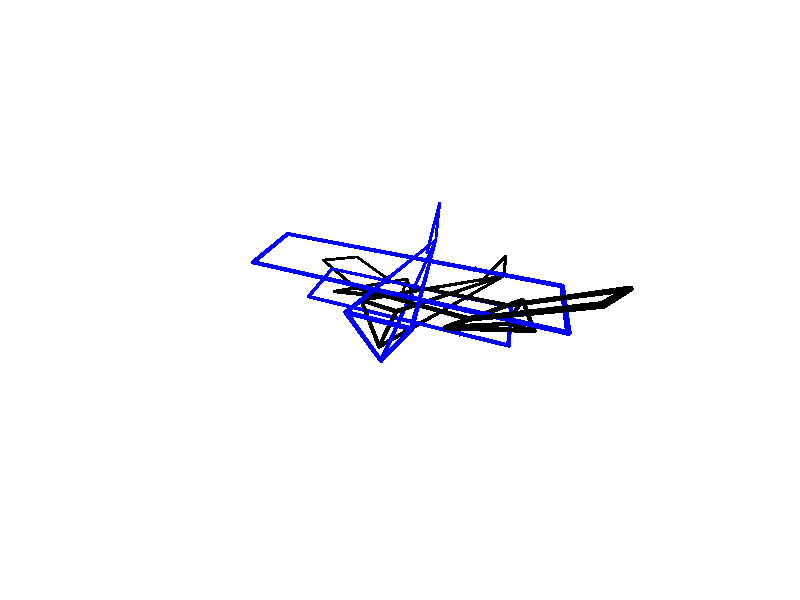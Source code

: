 //Low-poly spaceship!

background { rgb<1,1,1> }

camera {
        location <-1,3,3>*2.3
        look_at <0,0,0>
        angle 110
}


light_source { <7,7,7> color rgb<1,1,1> }

#declare A = <-6,0,-3>; // 0
#declare B = <-5,0,0>;  // 1     
#declare C = <-1,0,1>;  // 2
#declare D = <-1,0,-3>; // 3
#declare E = <6,0,-3>;  // 4
#declare F = <5,0,0>;   // 5
#declare G = <1,0,1>;   // 6
#declare H = <1,0,-3>;  // 7
#declare I = <0,0,-4>;  // 8
#declare J = <0,0,3>;   // 9
#declare K = <0,1,-3>;  // 10
#declare L = <0,1,2>;   // 11
#declare M = <0,2,-4>;  // 12
#declare N = <-2,-.5,0>;// 13
#declare O = <-3,-.5,0>;// 14
#declare P = <-2.5,0,0>;// 15
#declare Q = <-2.5,0,2>;// 16
#declare R = <3,-.5,0>; // 17
#declare S = <2,-.5,0>; // 18
#declare T = <2.5,0,0>; // 19
#declare U = <2.5,0,2>; // 20


#declare B0 = <-5, 1.2, 1>;
#declare B1 = <-5, 1.2, -1>;
#declare B2 = <5, 1.2, 1>;
#declare B3 = <5, 1.2, -1>;
#declare B4 = <4, -1, 0>;
#declare B5 = <4, -1, -2>;
#declare B6 = <-4, -1, 0>;
#declare B7 = <-4, -1, -2>;
#declare B8 = <-1, 1, 2>;
#declare B9 = <1, 1, 2>;
#declare B10 = <0, -1, -6>;
#declare B11 = <0, -1, 2>;
#declare B12 = <0, -.5, -4>;
#declare B13 = <0, 1, -6>;

// DELTA
#declare C0 = <0,0,2>;
#declare C1 = <-1,0,0>;
#declare C2 = <0,1,0>;
#declare C3 = <1,0,0>;
#declare C4 = <0,-1,0>;
#declare C5 = <0,0,-4>;
#declare C6 = <0,3,-5>;
#declare C7 = <0,1,-6>;                 
#declare C8 = <0,2,-5>;
#declare C9 = <0,-2,-5>;
#declare C10 = <0,-1,-6>;
#declare C11 = <0,-3,-5>;
#declare C12 = <-3,0,-5>;
#declare C13 = <-1,0,-6>;
#declare C14 = <-2,0,-5>;
#declare C15 = <2,0,-5>;
#declare C16 = <1,0,-6>;
#declare C17 = <3,0,-5>;

// EPSILON
#declare D0 = <-3,3,1>;
#declare D1 = <-3,3,-3>;
#declare D2 = <-1,1,-1>;
#declare D3 = <-1,1,1>;
#declare D4 = <-3,-3,1>;
#declare D5 = <-3,-3,-3>;
#declare D6 = <-1,-1,-1>;
#declare D7 = <-1,-1,1>;
#declare D8 = <3,3,1>;
#declare D9 = <3,3,-3>;
#declare D10 = <1,1,-1>;
#declare D11 = <1,1,1>;
#declare D12 = <3,-3,1>;
#declare D13 = <3,-3,-3>;
#declare D14 = <1,-1,-1>;
#declare D15 = <1,-1,1>;
#declare D16 = <0,0,-5>;

#declare AA = <-3,0,-3>; 
#declare AB = <-3,0,-2>;
#declare AC = <0,0,3>;
#declare AD = <3,0,-2>;
#declare AE = <3,0,-3>;
#declare AF = <-1, 1.5,-3>;
#declare AG = <0,2,-3>;
#declare AH = <1,1.5,-3>;
#declare AI = <0,0,-3>;


// Zeta
#declare Z0 = <-6, 1, 0>;
#declare Z1 = <-6, 1, -2>;
#declare Z2 = <-3, 0, -2>;
#declare Z3 = <-3, 0, 0>;
#declare Z4 = <3, 0, 0>;
#declare Z5 = <3, 0, -2>;
#declare Z6 = <6, 1, -2>;
#declare Z7 = <6, 1, 0>;
#declare Z8 = <-1, 0, 1>;
#declare Z9 = <0, -1.5, 1>;
#declare Z10 = <1, 0, 1>;
#declare Z11 = <0,0, -7>;
#declare Z12 = <2.5, -1, -3>;
#declare Z13 = <3, 0, -3>;
#declare Z14 = <3.5, -1, -3>;
#declare Z15 = <3, 0, 1>;
#declare Z16 = <-3, 0, 1>;
#declare Z17 = <-2.5, -1, -3>;
#declare Z18 = <-3, 0, -3>;
#declare Z19 = <-3.5, -1, -3>;
#declare Z20 = <0, 1, -7>;
#declare Z21 = <0, 0, -5>;

// Theta

#declare T0 = <-6,0,-1>;
#declare T1 = <-6,0,-1>;
#declare T2 = <-6,0,-1>;
#declare T3 = <-6,0,-1>;
#declare T4 = <-6,0,-1>;
#declare T5 = <-6,0,-1>;
#declare T6 = <-6,0,-1>;
#declare T7 = <-6,0,-1>;
#declare T8 = <-6,0,-1>;
#declare T9 = <-6,0,-1>;
#declare T10 = <-6,0,-1>;
#declare T11 = <-6,0,-1>;
#declare T12 = <-6,0,-1>;
#declare T13 = <-6,0,-1>;
#declare T14 = <-6,0,-1>;
#declare T15 = <-6,0,-1>;
#declare T16 = <-6,0,-1>;
#declare T17 = <-6,0,-1>;
#declare T18 = <-6,0,-1>;
#declare T19 = <-6,0,-1>;
#declare T20 = <-6,0,-1>;
#declare T21 = <-6,0,-1>;
#declare T22 = <-6,0,-1>;
#declare T23 = <-6,0,-1>;


#declare THICK = .075;

//  a  b  c  d  e  f  g  h  i  j  k  l  m  n  o  p  q  r  s  t  u
//  0  1  2  3  4  5  6  7  8  9  10 11 12 13 14 15 16 17 18 19 20



#declare ship_linesE = union {
        sphere_sweep { linear_spline 2, D0 THICK, D1 THICK }
        sphere_sweep { linear_spline 2, D0 THICK, D3 THICK }
        sphere_sweep { linear_spline 2, D1 THICK, D2 THICK }
        sphere_sweep { linear_spline 2, D2 THICK, D3 THICK }
        sphere_sweep { linear_spline 2, D4 THICK, D5 THICK }
        sphere_sweep { linear_spline 2, D4 THICK, D7 THICK }
        sphere_sweep { linear_spline 2, D5 THICK, D6 THICK }
        sphere_sweep { linear_spline 2, D6 THICK, D7 THICK }
        sphere_sweep { linear_spline 2, D8 THICK, D9 THICK }
        sphere_sweep { linear_spline 2, D8 THICK, D11 THICK }
        sphere_sweep { linear_spline 2, D9 THICK, D10 THICK }
        sphere_sweep { linear_spline 2, D10 THICK, D11 THICK }
        sphere_sweep { linear_spline 2, D12 THICK, D13 THICK }
        sphere_sweep { linear_spline 2, D12 THICK, D15 THICK }
        sphere_sweep { linear_spline 2, D13 THICK, D14 THICK }
        sphere_sweep { linear_spline 2, D14 THICK, D15 THICK }
        sphere_sweep { linear_spline 2, D2 THICK, D10 THICK }
        sphere_sweep { linear_spline 2, D3 THICK, D11 THICK }
        sphere_sweep { linear_spline 2, D6 THICK, D14 THICK }
        sphere_sweep { linear_spline 2, D7 THICK, D15 THICK }
        sphere_sweep { linear_spline 2, D2 THICK, D6 THICK }
        sphere_sweep { linear_spline 2, D3 THICK, D7 THICK }
        sphere_sweep { linear_spline 2, D10 THICK, D14 THICK }
        sphere_sweep { linear_spline 2, D11 THICK, D15 THICK }
        
        sphere_sweep { linear_spline 2, D16 THICK, D2 THICK }
        sphere_sweep { linear_spline 2, D16 THICK, D6 THICK }
        sphere_sweep { linear_spline 2, D16 THICK, D10 THICK }
        sphere_sweep { linear_spline 2, D16 THICK, D14 THICK }
        

        
        texture { pigment { color rgb<1,0,0> }  finish { ambient 1 } }
}

#declare ship_linesD = union {
    sphere_sweep { linear_spline 2, C0 THICK, C1 THICK }
    sphere_sweep { linear_spline 2, C0 THICK, C2 THICK }
    sphere_sweep { linear_spline 2, C0 THICK, C3 THICK }
    sphere_sweep { linear_spline 2, C0 THICK, C4 THICK }
    sphere_sweep { linear_spline 2, C1 THICK, C2 THICK }
    sphere_sweep { linear_spline 2, C2 THICK, C3 THICK }
    sphere_sweep { linear_spline 2, C3 THICK, C4 THICK }
    sphere_sweep { linear_spline 2, C1 THICK, C4 THICK }
    sphere_sweep { linear_spline 2, C5 THICK, C1 THICK }
    sphere_sweep { linear_spline 2, C5 THICK, C2 THICK }
    sphere_sweep { linear_spline 2, C5 THICK, C3 THICK }
    sphere_sweep { linear_spline 2, C5 THICK, C4 THICK }
    sphere_sweep { linear_spline 2, C5 THICK, C12 THICK }
    sphere_sweep { linear_spline 2, C5 THICK, C14 THICK }
    sphere_sweep { linear_spline 2, C13 THICK, C12 THICK }
    sphere_sweep { linear_spline 2, C13 THICK, C14 THICK }
    sphere_sweep { linear_spline 2, C5 THICK, C15 THICK }
    sphere_sweep { linear_spline 2, C5 THICK, C17 THICK }
    sphere_sweep { linear_spline 2, C16 THICK, C15 THICK }
    sphere_sweep { linear_spline 2, C16 THICK, C17 THICK }
    sphere_sweep { linear_spline 2, C5 THICK, C6 THICK }
    sphere_sweep { linear_spline 2, C5 THICK, C8 THICK }
    sphere_sweep { linear_spline 2, C7 THICK, C6 THICK }
    sphere_sweep { linear_spline 2, C7 THICK, C8 THICK }
    sphere_sweep { linear_spline 2, C5 THICK, C11 THICK }
    sphere_sweep { linear_spline 2, C5 THICK, C9 THICK }
    sphere_sweep { linear_spline 2, C10 THICK, C11 THICK }
    sphere_sweep { linear_spline 2, C10 THICK, C9 THICK }
        
    texture { pigment { color rgb<0,1,1> }  finish { ambient 1 } }
}

#declare ship_linesC = union {
        sphere_sweep { linear_spline 2, B0 THICK, B1 THICK }
        sphere_sweep { linear_spline 2, B1 THICK, B3 THICK }
        sphere_sweep { linear_spline 2, B2 THICK, B3 THICK }
        sphere_sweep { linear_spline 2, B0 THICK, B2 THICK }
        sphere_sweep { linear_spline 2, B4 THICK, B5 THICK }
        sphere_sweep { linear_spline 2, B4 THICK, B6 THICK }
        sphere_sweep { linear_spline 2, B7 THICK, B5 THICK }
        sphere_sweep { linear_spline 2, B6 THICK, B7 THICK }
        sphere_sweep { linear_spline 2, B8 THICK, B10 THICK }
        sphere_sweep { linear_spline 2, B9 THICK, B10 THICK }
        sphere_sweep { linear_spline 2, B11 THICK, B10 THICK }
        sphere_sweep { linear_spline 2, B8 THICK, B9 THICK }
        sphere_sweep { linear_spline 2, B9 THICK, B11 THICK }
        sphere_sweep { linear_spline 2, B8 THICK, B11 THICK }
        sphere_sweep { linear_spline 2, B10 THICK, B13 THICK }
        sphere_sweep { linear_spline 2, B12 THICK, B13 THICK }
        
        
        
        texture { pigment { color rgb<0,0,1> }  finish { ambient 1 } }
}

#declare ship_linesB = union {
        sphere_sweep { linear_spline 2, AA THICK, AB THICK }
        sphere_sweep { linear_spline 2, AB THICK, AC THICK }
        sphere_sweep { linear_spline 2, AB THICK, AC THICK }        
        sphere_sweep { linear_spline 2, AC THICK, AD THICK }
        sphere_sweep { linear_spline 2, AC THICK, AG THICK }
        sphere_sweep { linear_spline 2, AC THICK, AI THICK }
        sphere_sweep { linear_spline 2, AC THICK, AF THICK }
        sphere_sweep { linear_spline 2, AC THICK, AH THICK }
        sphere_sweep { linear_spline 2, AD THICK, AE THICK }
        sphere_sweep { linear_spline 2, AA THICK, AE THICK }        
        sphere_sweep { linear_spline 2, AH THICK, AI THICK }
        sphere_sweep { linear_spline 2, AF THICK, AI THICK }
        sphere_sweep { linear_spline 2, AG THICK, AI THICK }
        
        
        texture { pigment { color rgb<1,1,0> }  finish { ambient 1 } }
}

#declare ship_linesA = union {
        sphere_sweep { linear_spline 2, A THICK, B THICK }
        sphere_sweep { linear_spline 2, A THICK, D THICK }
        sphere_sweep { linear_spline 2, B THICK, C THICK }        
        sphere_sweep { linear_spline 2, C THICK, D THICK }
        sphere_sweep { linear_spline 2, C THICK, J THICK }
        sphere_sweep { linear_spline 2, C THICK, L THICK }        
        sphere_sweep { linear_spline 2, D THICK, I THICK }
        sphere_sweep { linear_spline 2, D THICK, K THICK }        
        sphere_sweep { linear_spline 2, E THICK, H THICK }
        sphere_sweep { linear_spline 2, E THICK, F THICK }        
        sphere_sweep { linear_spline 2, F THICK, G THICK }        
        sphere_sweep { linear_spline 2, G THICK, H THICK }
        sphere_sweep { linear_spline 2, G THICK, J THICK }
        sphere_sweep { linear_spline 2, G THICK, L THICK }        
        sphere_sweep { linear_spline 2, H THICK, I THICK }
        sphere_sweep { linear_spline 2, H THICK, K THICK }        
        sphere_sweep { linear_spline 2, I THICK, K THICK }
        sphere_sweep { linear_spline 2, I THICK, M THICK }        
        sphere_sweep { linear_spline 2, J THICK, L THICK }        
        sphere_sweep { linear_spline 2, K THICK, L THICK }
        sphere_sweep { linear_spline 2, K THICK, M THICK }                
        sphere_sweep { linear_spline 2, N THICK, O THICK }
        sphere_sweep { linear_spline 2, N THICK, P THICK }
        sphere_sweep { linear_spline 2, N THICK, Q THICK }        
        sphere_sweep { linear_spline 2, O THICK, P THICK }       
        sphere_sweep { linear_spline 2, O THICK, Q THICK }        
        sphere_sweep { linear_spline 2, P THICK, Q THICK }        
        sphere_sweep { linear_spline 2, R THICK, S THICK }
        sphere_sweep { linear_spline 2, R THICK, T THICK }
        sphere_sweep { linear_spline 2, R THICK, U THICK }        
        sphere_sweep { linear_spline 2, S THICK, T THICK }
        sphere_sweep { linear_spline 2, S THICK, U THICK }        
        sphere_sweep { linear_spline 2, T THICK, U THICK }
        
        
        texture { pigment { color rgb<0,1,0> }  finish { ambient 1 } }
}

#declare ship_linesE = union {
        sphere_sweep { linear_spline 2, Z0 THICK, Z1 THICK }
        sphere_sweep { linear_spline 2, Z1 THICK, Z2 THICK }
        sphere_sweep { linear_spline 2, Z2 THICK, Z3 THICK }
        sphere_sweep { linear_spline 2, Z0 THICK, Z3 THICK }
        sphere_sweep { linear_spline 2, Z2 THICK, Z5 THICK }
        sphere_sweep { linear_spline 2, Z3 THICK, Z4 THICK }
        sphere_sweep { linear_spline 2, Z4 THICK, Z5 THICK }
        sphere_sweep { linear_spline 2, Z5 THICK, Z6 THICK }
        sphere_sweep { linear_spline 2, Z6 THICK, Z7 THICK }
        sphere_sweep { linear_spline 2, Z4 THICK, Z7 THICK }
        sphere_sweep { linear_spline 2, Z8 THICK, Z9 THICK }
        sphere_sweep { linear_spline 2, Z9 THICK, Z10 THICK }
        sphere_sweep { linear_spline 2, Z8 THICK, Z10 THICK }
        sphere_sweep { linear_spline 2, Z9 THICK, Z11 THICK }
        sphere_sweep { linear_spline 2, Z8 THICK, Z11 THICK }        
        sphere_sweep { linear_spline 2, Z10 THICK, Z11 THICK }
        sphere_sweep { linear_spline 2, Z12 THICK, Z15 THICK }
        sphere_sweep { linear_spline 2, Z13 THICK, Z15 THICK }
        sphere_sweep { linear_spline 2, Z14 THICK, Z15 THICK }
        sphere_sweep { linear_spline 2, Z12 THICK, Z13 THICK }
        sphere_sweep { linear_spline 2, Z13 THICK, Z14 THICK }
        sphere_sweep { linear_spline 2, Z12 THICK, Z14 THICK }
        sphere_sweep { linear_spline 2, Z17 THICK, Z16 THICK }
        sphere_sweep { linear_spline 2, Z18 THICK, Z16 THICK }
        sphere_sweep { linear_spline 2, Z19 THICK, Z16 THICK }
        sphere_sweep { linear_spline 2, Z17 THICK, Z18 THICK }
        sphere_sweep { linear_spline 2, Z18 THICK, Z19 THICK }
        sphere_sweep { linear_spline 2, Z17 THICK, Z19 THICK }
        sphere_sweep { linear_spline 2, Z11 THICK, Z20 THICK }
        sphere_sweep { linear_spline 2, Z20 THICK, Z21 THICK }
        
        
        
        texture { pigment { color rgb<1,0,1> }  finish { ambient 1 } }        
}

//object { ship_linesB   }
// object { ship_linesD }
// object { ship_linesA  }
// object { ship_linesA }
object { ship_linesC }
object { ship_linesE pigment{ color rgb<0,0,0> } rotate<-30,25,-25> }


/*  */
        